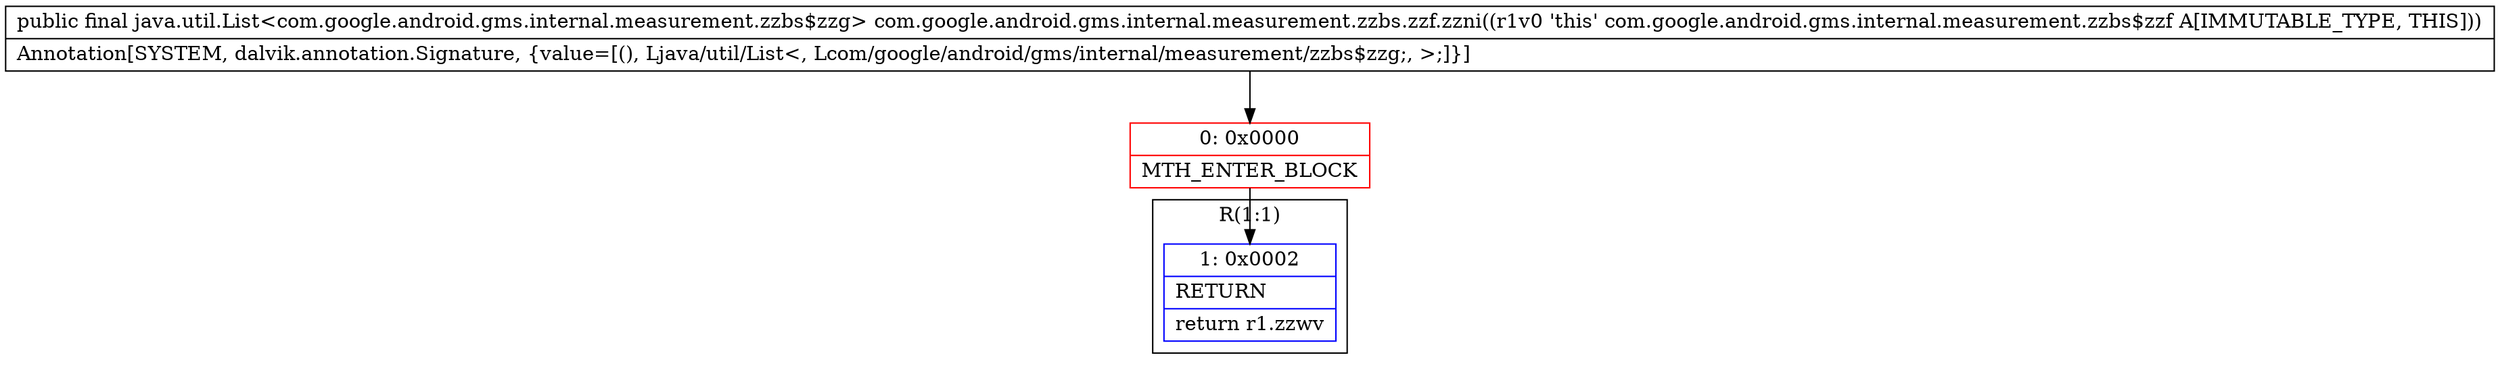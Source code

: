 digraph "CFG forcom.google.android.gms.internal.measurement.zzbs.zzf.zzni()Ljava\/util\/List;" {
subgraph cluster_Region_176360947 {
label = "R(1:1)";
node [shape=record,color=blue];
Node_1 [shape=record,label="{1\:\ 0x0002|RETURN\l|return r1.zzwv\l}"];
}
Node_0 [shape=record,color=red,label="{0\:\ 0x0000|MTH_ENTER_BLOCK\l}"];
MethodNode[shape=record,label="{public final java.util.List\<com.google.android.gms.internal.measurement.zzbs$zzg\> com.google.android.gms.internal.measurement.zzbs.zzf.zzni((r1v0 'this' com.google.android.gms.internal.measurement.zzbs$zzf A[IMMUTABLE_TYPE, THIS]))  | Annotation[SYSTEM, dalvik.annotation.Signature, \{value=[(), Ljava\/util\/List\<, Lcom\/google\/android\/gms\/internal\/measurement\/zzbs$zzg;, \>;]\}]\l}"];
MethodNode -> Node_0;
Node_0 -> Node_1;
}

